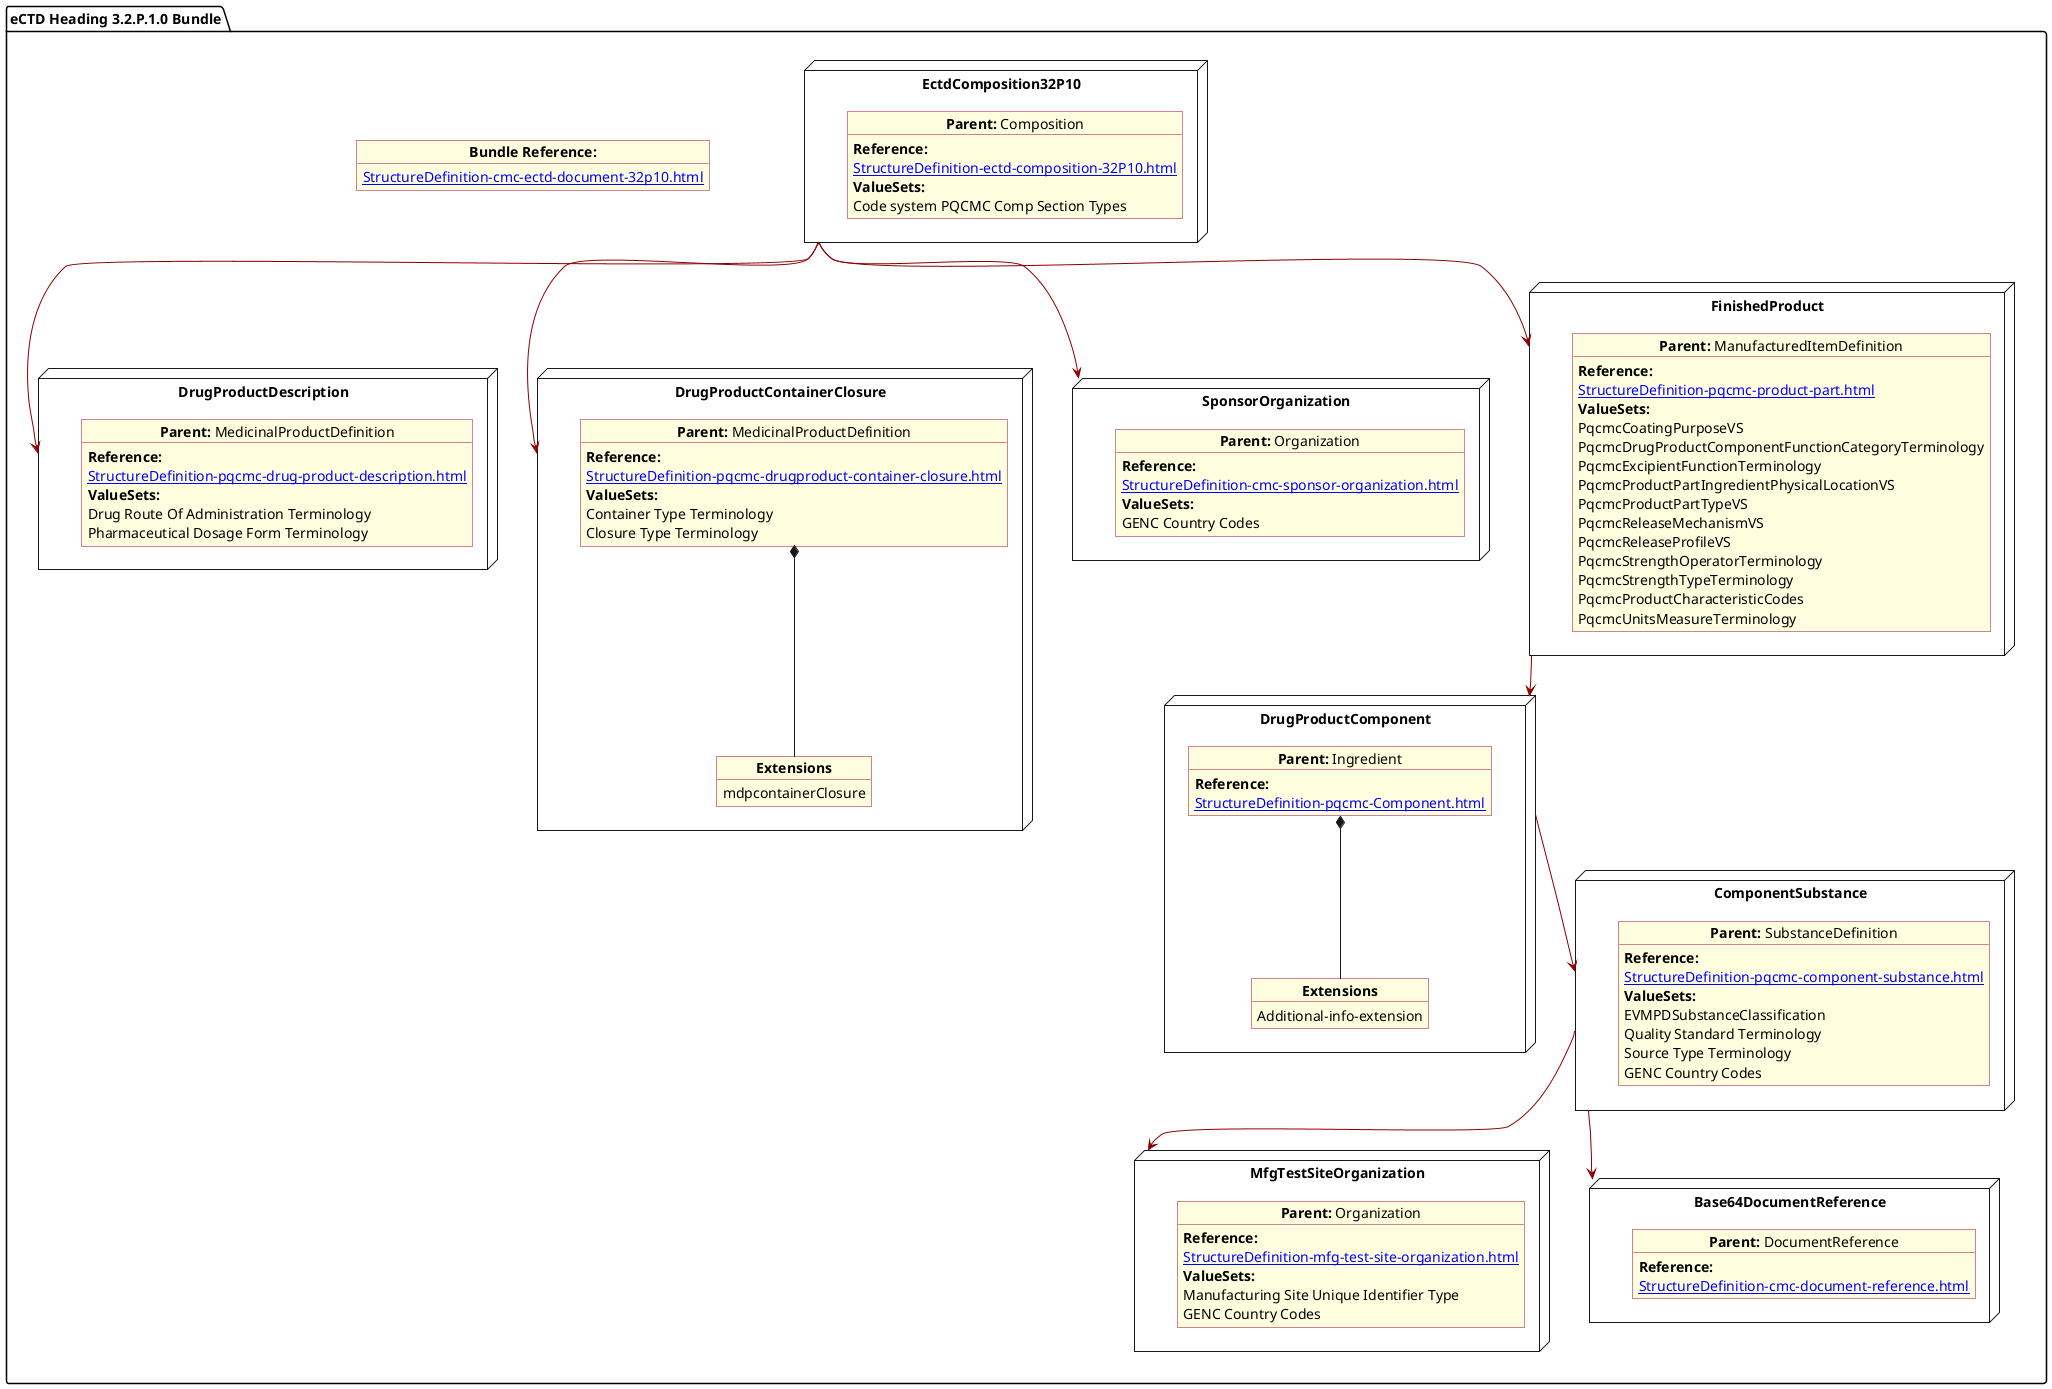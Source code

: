 @startuml ProdDesComp
allowmixing
'Mixed model of use case and object
skinparam svgDimensionStyle false
skinparam ObjectBackgroundColor LightYellow
skinparam ObjectBorderColor #A80036
skinparam activityDiamondBorderColor #A80036
skinparam activityDiamondBackgroundColor lawnGreen
skinparam ClassBorderThickness 4

package "eCTD Heading 3.2.P.1.0 Bundle" as NODES {
object "**Bundle Reference:**" as objbun {
              [[StructureDefinition-cmc-ectd-document-32p10.html]]
    }  
  node "DrugProductDescription" as N2 { 
      object "**Parent:** MedicinalProductDefinition" as obj2 {
         **Reference:**
      [[StructureDefinition-pqcmc-drug-product-description.html]]
        **ValueSets:**
        Drug Route Of Administration Terminology
        Pharmaceutical Dosage Form Terminology
    }
}
  node "EctdComposition32P10" as N1 { 
      object "**Parent:** Composition" as obj1 {
         **Reference:**
      [[StructureDefinition-ectd-composition-32P10.html]]
      **ValueSets:**
  Code system PQCMC Comp Section Types
    }   
}
node "DrugProductContainerClosure" as N21 { 
      object "**Parent:** MedicinalProductDefinition" as obj22 {
        **Reference:**
      [[StructureDefinition-pqcmc-drugproduct-container-closure.html]]
        **ValueSets:**
        Container Type Terminology
        Closure Type Terminology
    }
    object "**Extensions**" as objEx {
        mdpcontainerClosure
    }
    obj22 *-- objEx
}

node "SponsorOrganization" as NSO { 
      object "**Parent:** Organization" as objAu {
         **Reference:**
      [[StructureDefinition-cmc-sponsor-organization.html]]
        **ValueSets:**
        GENC Country Codes
    }
}
node "FinishedProduct"as MID {
object "**Parent:** ManufacturedItemDefinition" as objMID { 
         **Reference:**
      [[StructureDefinition-pqcmc-product-part.html]]
      **ValueSets:**
      PqcmcCoatingPurposeVS
      PqcmcDrugProductComponentFunctionCategoryTerminology
      PqcmcExcipientFunctionTerminology
      PqcmcProductPartIngredientPhysicalLocationVS
      PqcmcProductPartTypeVS
      PqcmcReleaseMechanismVS
      PqcmcReleaseProfileVS
      PqcmcStrengthOperatorTerminology
      PqcmcStrengthTypeTerminology
      PqcmcProductCharacteristicCodes
      PqcmcUnitsMeasureTerminology
      }
}
node "MfgTestSiteOrganization" as NMFG { 
      object "**Parent:** Organization" as objDP {
           **Reference:**
      [[StructureDefinition-mfg-test-site-organization.html]]
         **ValueSets:**
        Manufacturing Site Unique Identifier Type
	    GENC Country Codes
    }
}

node "DrugProductComponent" as NN { 
      object "**Parent:** Ingredient" as obj3 {
           **Reference:**
      [[StructureDefinition-pqcmc-Component.html]]
      }
      object "**Extensions**" as objExs {
        Additional-info-extension
    }
    obj3 *-- objExs
}

node "ComponentSubstance" as NCS { 
      object "**Parent:** SubstanceDefinition" as objSubDef {
           **Reference:**
      [[StructureDefinition-pqcmc-component-substance.html]]
        **ValueSets:**
        EVMPDSubstanceClassification
        Quality Standard Terminology
        Source Type Terminology
        GENC Country Codes
    }
}
node "Base64DocumentReference" as NB64 { 
      object "**Parent:** DocumentReference"  as obj64 {  
       **Reference:**
      [[StructureDefinition-cmc-document-reference.html]] 
    }   
}

N1 -[#darkred]-> N2
N1 -[#darkred]-> MID
N1 -[#darkred]-> NSO
N1 -[#darkred]-> N21
MID -[#darkred]-> NN
NCS -[#darkred]-> NMFG
NN -[#darkred]-> NCS
NCS -[#darkred]-> NB64
@enduml